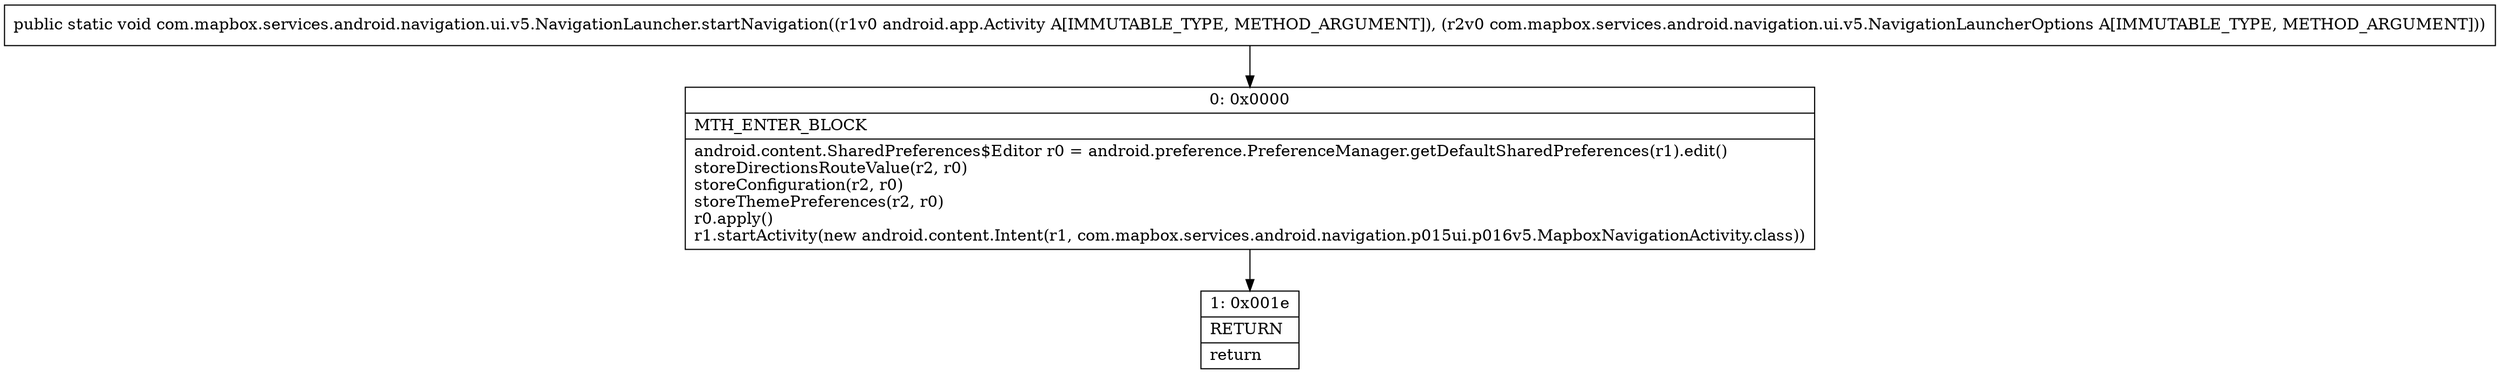 digraph "CFG forcom.mapbox.services.android.navigation.ui.v5.NavigationLauncher.startNavigation(Landroid\/app\/Activity;Lcom\/mapbox\/services\/android\/navigation\/ui\/v5\/NavigationLauncherOptions;)V" {
Node_0 [shape=record,label="{0\:\ 0x0000|MTH_ENTER_BLOCK\l|android.content.SharedPreferences$Editor r0 = android.preference.PreferenceManager.getDefaultSharedPreferences(r1).edit()\lstoreDirectionsRouteValue(r2, r0)\lstoreConfiguration(r2, r0)\lstoreThemePreferences(r2, r0)\lr0.apply()\lr1.startActivity(new android.content.Intent(r1, com.mapbox.services.android.navigation.p015ui.p016v5.MapboxNavigationActivity.class))\l}"];
Node_1 [shape=record,label="{1\:\ 0x001e|RETURN\l|return\l}"];
MethodNode[shape=record,label="{public static void com.mapbox.services.android.navigation.ui.v5.NavigationLauncher.startNavigation((r1v0 android.app.Activity A[IMMUTABLE_TYPE, METHOD_ARGUMENT]), (r2v0 com.mapbox.services.android.navigation.ui.v5.NavigationLauncherOptions A[IMMUTABLE_TYPE, METHOD_ARGUMENT])) }"];
MethodNode -> Node_0;
Node_0 -> Node_1;
}

